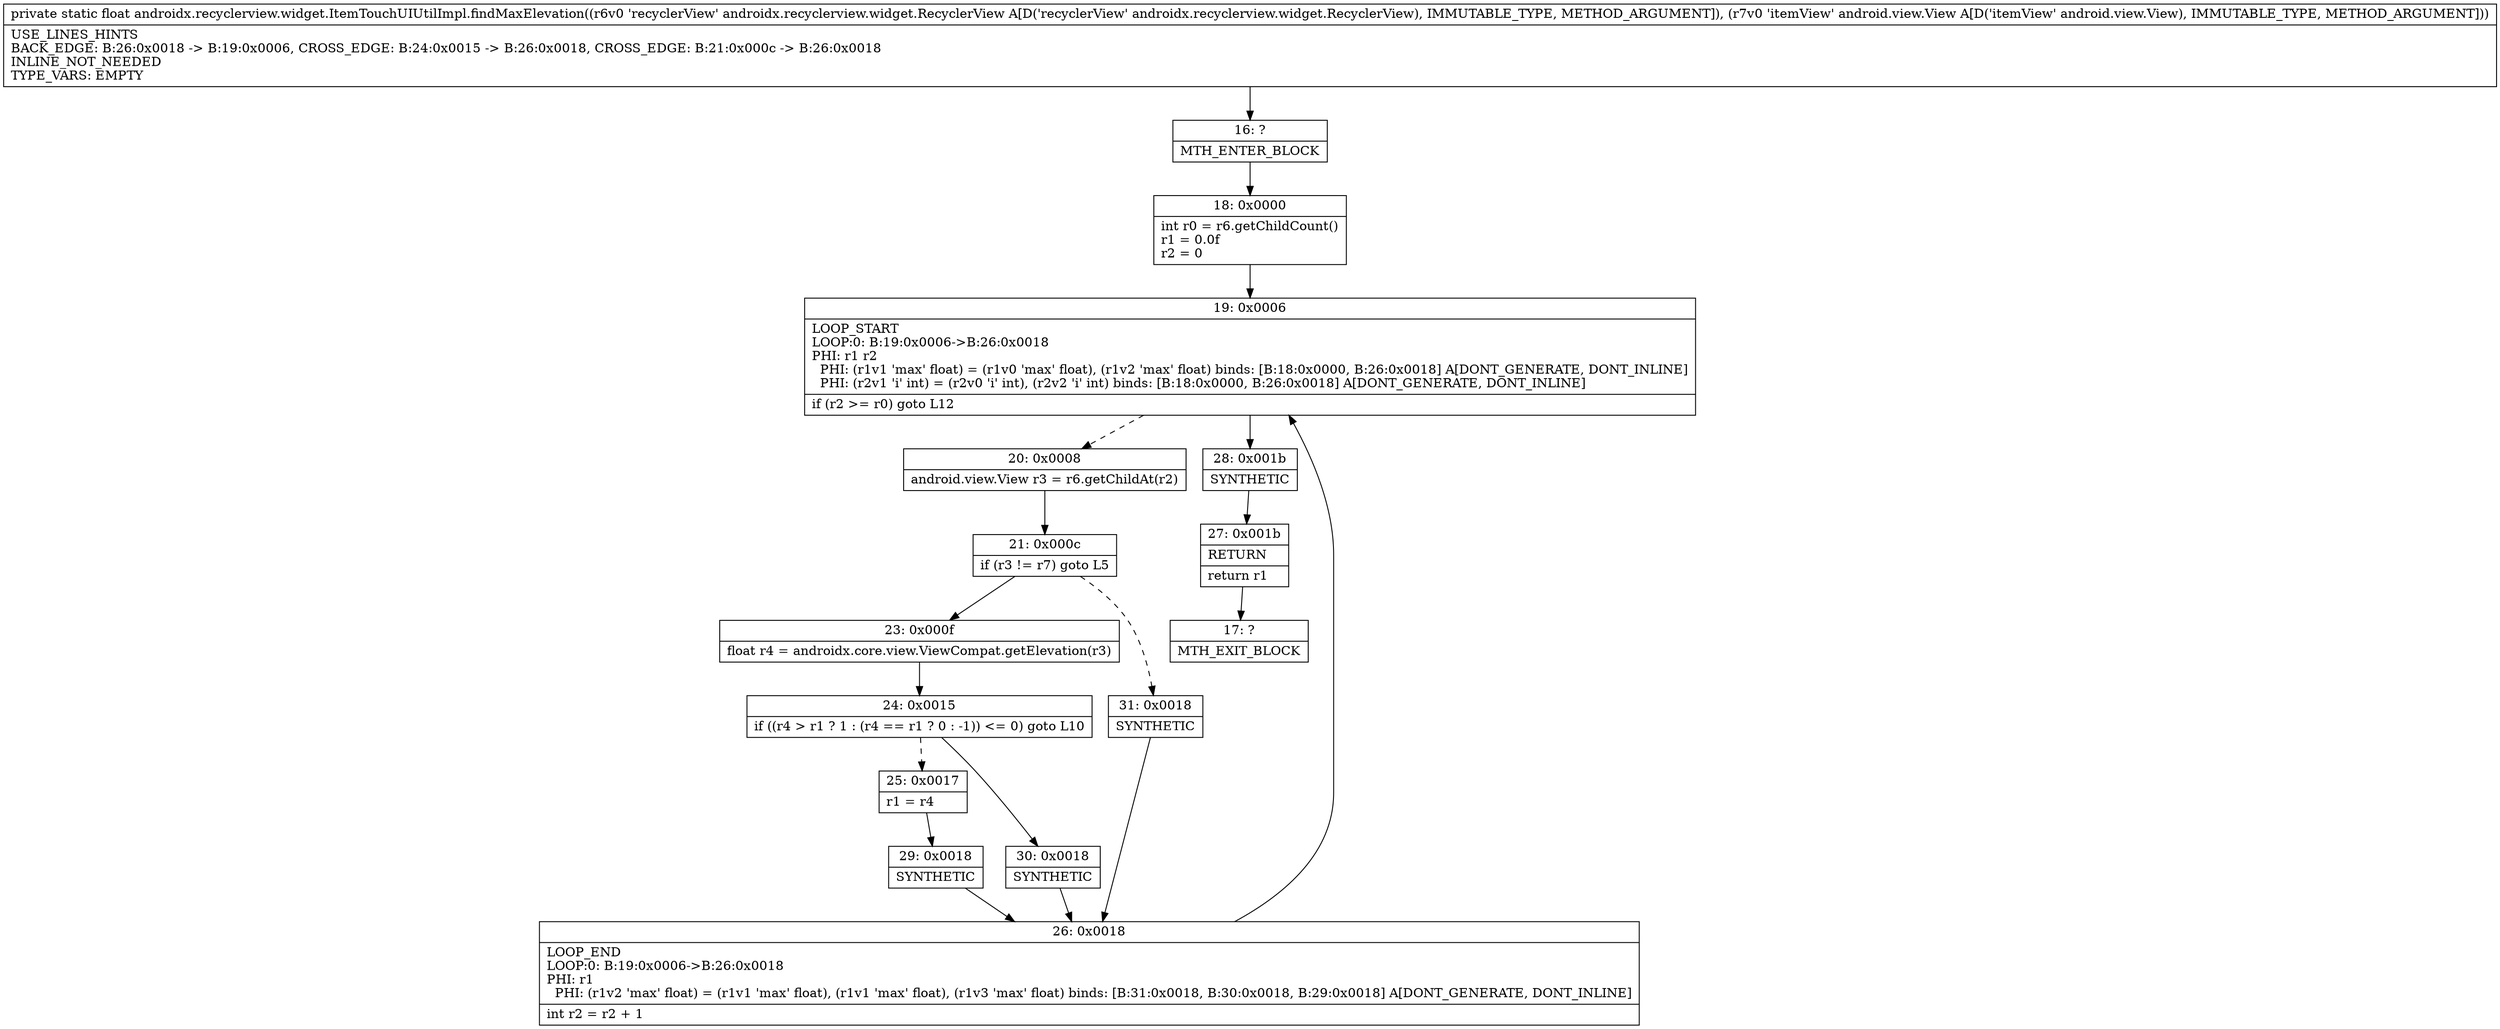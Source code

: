digraph "CFG forandroidx.recyclerview.widget.ItemTouchUIUtilImpl.findMaxElevation(Landroidx\/recyclerview\/widget\/RecyclerView;Landroid\/view\/View;)F" {
Node_16 [shape=record,label="{16\:\ ?|MTH_ENTER_BLOCK\l}"];
Node_18 [shape=record,label="{18\:\ 0x0000|int r0 = r6.getChildCount()\lr1 = 0.0f\lr2 = 0\l}"];
Node_19 [shape=record,label="{19\:\ 0x0006|LOOP_START\lLOOP:0: B:19:0x0006\-\>B:26:0x0018\lPHI: r1 r2 \l  PHI: (r1v1 'max' float) = (r1v0 'max' float), (r1v2 'max' float) binds: [B:18:0x0000, B:26:0x0018] A[DONT_GENERATE, DONT_INLINE]\l  PHI: (r2v1 'i' int) = (r2v0 'i' int), (r2v2 'i' int) binds: [B:18:0x0000, B:26:0x0018] A[DONT_GENERATE, DONT_INLINE]\l|if (r2 \>= r0) goto L12\l}"];
Node_20 [shape=record,label="{20\:\ 0x0008|android.view.View r3 = r6.getChildAt(r2)\l}"];
Node_21 [shape=record,label="{21\:\ 0x000c|if (r3 != r7) goto L5\l}"];
Node_23 [shape=record,label="{23\:\ 0x000f|float r4 = androidx.core.view.ViewCompat.getElevation(r3)\l}"];
Node_24 [shape=record,label="{24\:\ 0x0015|if ((r4 \> r1 ? 1 : (r4 == r1 ? 0 : \-1)) \<= 0) goto L10\l}"];
Node_25 [shape=record,label="{25\:\ 0x0017|r1 = r4\l}"];
Node_29 [shape=record,label="{29\:\ 0x0018|SYNTHETIC\l}"];
Node_26 [shape=record,label="{26\:\ 0x0018|LOOP_END\lLOOP:0: B:19:0x0006\-\>B:26:0x0018\lPHI: r1 \l  PHI: (r1v2 'max' float) = (r1v1 'max' float), (r1v1 'max' float), (r1v3 'max' float) binds: [B:31:0x0018, B:30:0x0018, B:29:0x0018] A[DONT_GENERATE, DONT_INLINE]\l|int r2 = r2 + 1\l}"];
Node_30 [shape=record,label="{30\:\ 0x0018|SYNTHETIC\l}"];
Node_31 [shape=record,label="{31\:\ 0x0018|SYNTHETIC\l}"];
Node_28 [shape=record,label="{28\:\ 0x001b|SYNTHETIC\l}"];
Node_27 [shape=record,label="{27\:\ 0x001b|RETURN\l|return r1\l}"];
Node_17 [shape=record,label="{17\:\ ?|MTH_EXIT_BLOCK\l}"];
MethodNode[shape=record,label="{private static float androidx.recyclerview.widget.ItemTouchUIUtilImpl.findMaxElevation((r6v0 'recyclerView' androidx.recyclerview.widget.RecyclerView A[D('recyclerView' androidx.recyclerview.widget.RecyclerView), IMMUTABLE_TYPE, METHOD_ARGUMENT]), (r7v0 'itemView' android.view.View A[D('itemView' android.view.View), IMMUTABLE_TYPE, METHOD_ARGUMENT]))  | USE_LINES_HINTS\lBACK_EDGE: B:26:0x0018 \-\> B:19:0x0006, CROSS_EDGE: B:24:0x0015 \-\> B:26:0x0018, CROSS_EDGE: B:21:0x000c \-\> B:26:0x0018\lINLINE_NOT_NEEDED\lTYPE_VARS: EMPTY\l}"];
MethodNode -> Node_16;Node_16 -> Node_18;
Node_18 -> Node_19;
Node_19 -> Node_20[style=dashed];
Node_19 -> Node_28;
Node_20 -> Node_21;
Node_21 -> Node_23;
Node_21 -> Node_31[style=dashed];
Node_23 -> Node_24;
Node_24 -> Node_25[style=dashed];
Node_24 -> Node_30;
Node_25 -> Node_29;
Node_29 -> Node_26;
Node_26 -> Node_19;
Node_30 -> Node_26;
Node_31 -> Node_26;
Node_28 -> Node_27;
Node_27 -> Node_17;
}

